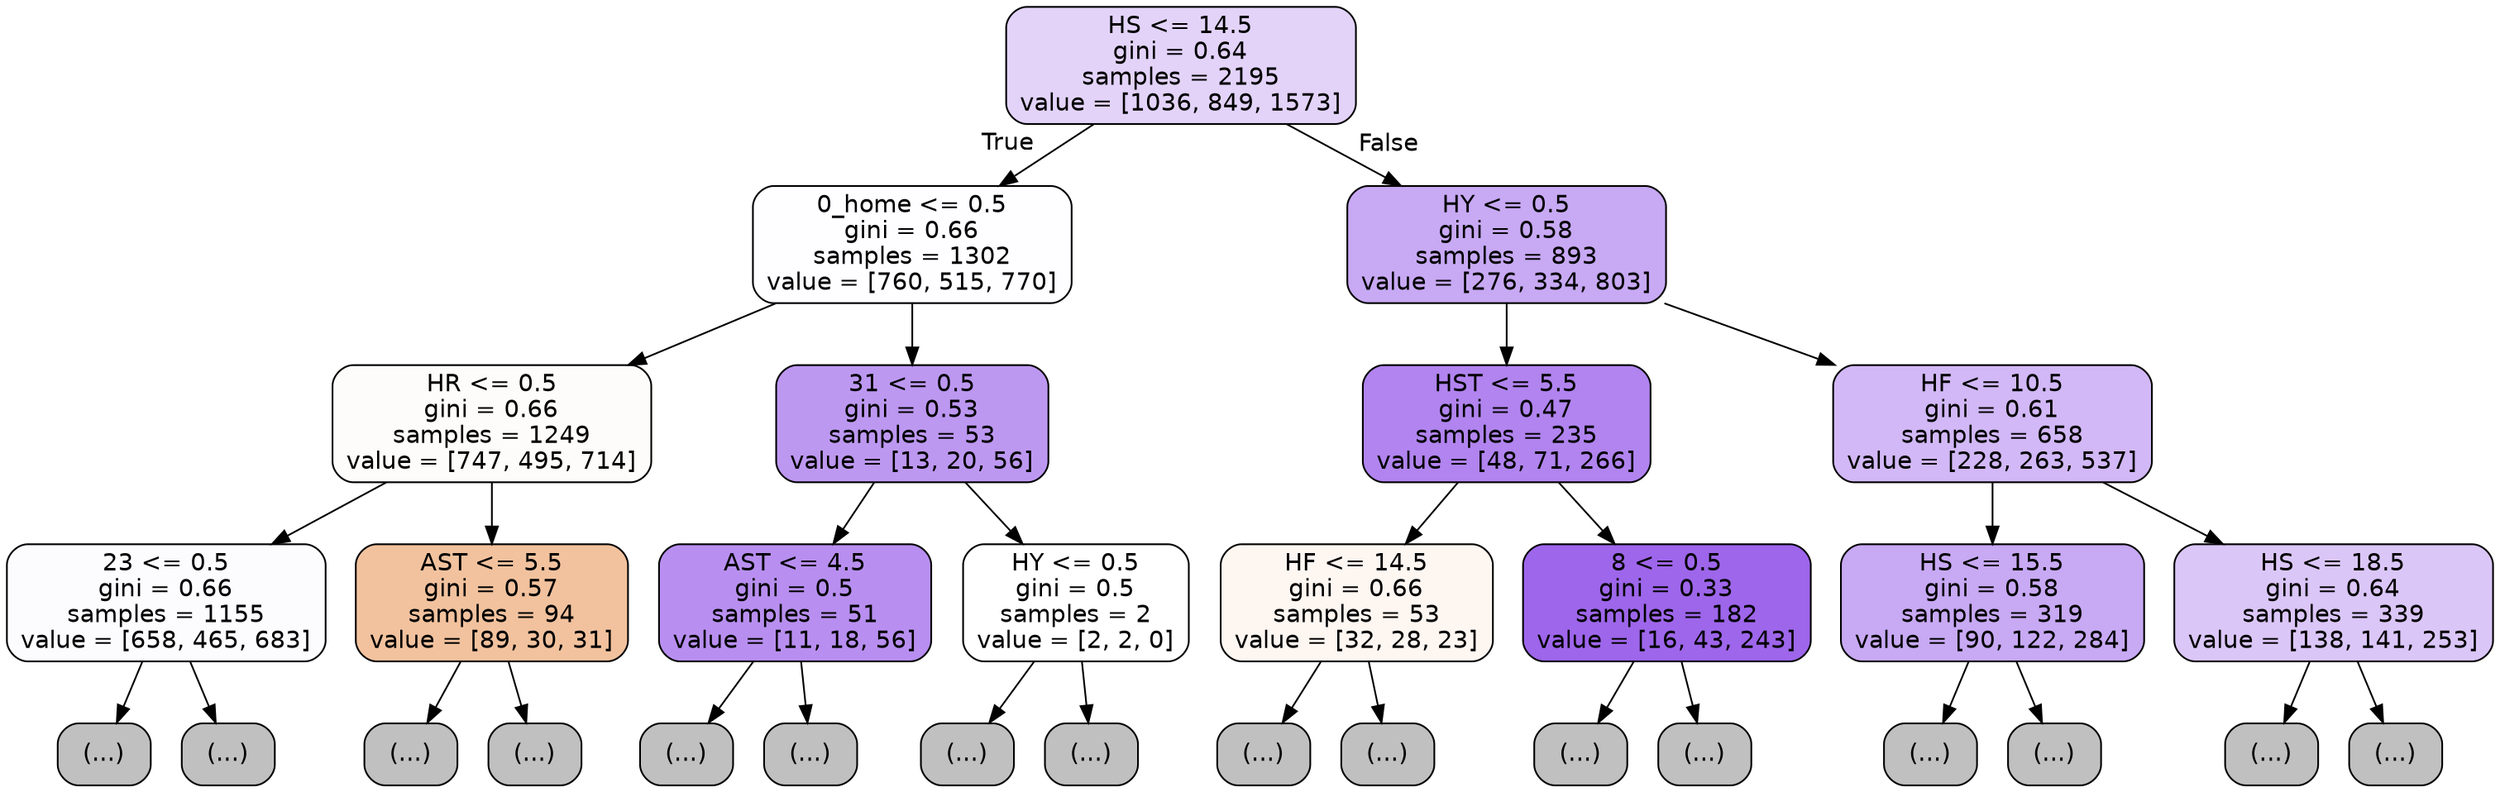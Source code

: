 digraph Tree {
node [shape=box, style="filled, rounded", color="black", fontname=helvetica] ;
edge [fontname=helvetica] ;
0 [label="HS <= 14.5\ngini = 0.64\nsamples = 2195\nvalue = [1036, 849, 1573]", fillcolor="#e3d3f9"] ;
1 [label="0_home <= 0.5\ngini = 0.66\nsamples = 1302\nvalue = [760, 515, 770]", fillcolor="#fefdff"] ;
0 -> 1 [labeldistance=2.5, labelangle=45, headlabel="True"] ;
2 [label="HR <= 0.5\ngini = 0.66\nsamples = 1249\nvalue = [747, 495, 714]", fillcolor="#fefcfa"] ;
1 -> 2 ;
3 [label="23 <= 0.5\ngini = 0.66\nsamples = 1155\nvalue = [658, 465, 683]", fillcolor="#fcfbfe"] ;
2 -> 3 ;
4 [label="(...)", fillcolor="#C0C0C0"] ;
3 -> 4 ;
1379 [label="(...)", fillcolor="#C0C0C0"] ;
3 -> 1379 ;
1398 [label="AST <= 5.5\ngini = 0.57\nsamples = 94\nvalue = [89, 30, 31]", fillcolor="#f2c29e"] ;
2 -> 1398 ;
1399 [label="(...)", fillcolor="#C0C0C0"] ;
1398 -> 1399 ;
1448 [label="(...)", fillcolor="#C0C0C0"] ;
1398 -> 1448 ;
1487 [label="31 <= 0.5\ngini = 0.53\nsamples = 53\nvalue = [13, 20, 56]", fillcolor="#bd98f1"] ;
1 -> 1487 ;
1488 [label="AST <= 4.5\ngini = 0.5\nsamples = 51\nvalue = [11, 18, 56]", fillcolor="#b88ff0"] ;
1487 -> 1488 ;
1489 [label="(...)", fillcolor="#C0C0C0"] ;
1488 -> 1489 ;
1516 [label="(...)", fillcolor="#C0C0C0"] ;
1488 -> 1516 ;
1547 [label="HY <= 0.5\ngini = 0.5\nsamples = 2\nvalue = [2, 2, 0]", fillcolor="#ffffff"] ;
1487 -> 1547 ;
1548 [label="(...)", fillcolor="#C0C0C0"] ;
1547 -> 1548 ;
1549 [label="(...)", fillcolor="#C0C0C0"] ;
1547 -> 1549 ;
1550 [label="HY <= 0.5\ngini = 0.58\nsamples = 893\nvalue = [276, 334, 803]", fillcolor="#c8a9f4"] ;
0 -> 1550 [labeldistance=2.5, labelangle=-45, headlabel="False"] ;
1551 [label="HST <= 5.5\ngini = 0.47\nsamples = 235\nvalue = [48, 71, 266]", fillcolor="#b184ef"] ;
1550 -> 1551 ;
1552 [label="HF <= 14.5\ngini = 0.66\nsamples = 53\nvalue = [32, 28, 23]", fillcolor="#fdf6f1"] ;
1551 -> 1552 ;
1553 [label="(...)", fillcolor="#C0C0C0"] ;
1552 -> 1553 ;
1622 [label="(...)", fillcolor="#C0C0C0"] ;
1552 -> 1622 ;
1623 [label="8 <= 0.5\ngini = 0.33\nsamples = 182\nvalue = [16, 43, 243]", fillcolor="#9e66eb"] ;
1551 -> 1623 ;
1624 [label="(...)", fillcolor="#C0C0C0"] ;
1623 -> 1624 ;
1745 [label="(...)", fillcolor="#C0C0C0"] ;
1623 -> 1745 ;
1746 [label="HF <= 10.5\ngini = 0.61\nsamples = 658\nvalue = [228, 263, 537]", fillcolor="#d2b8f6"] ;
1550 -> 1746 ;
1747 [label="HS <= 15.5\ngini = 0.58\nsamples = 319\nvalue = [90, 122, 284]", fillcolor="#c8a9f4"] ;
1746 -> 1747 ;
1748 [label="(...)", fillcolor="#C0C0C0"] ;
1747 -> 1748 ;
1799 [label="(...)", fillcolor="#C0C0C0"] ;
1747 -> 1799 ;
2078 [label="HS <= 18.5\ngini = 0.64\nsamples = 339\nvalue = [138, 141, 253]", fillcolor="#dbc6f8"] ;
1746 -> 2078 ;
2079 [label="(...)", fillcolor="#C0C0C0"] ;
2078 -> 2079 ;
2318 [label="(...)", fillcolor="#C0C0C0"] ;
2078 -> 2318 ;
}